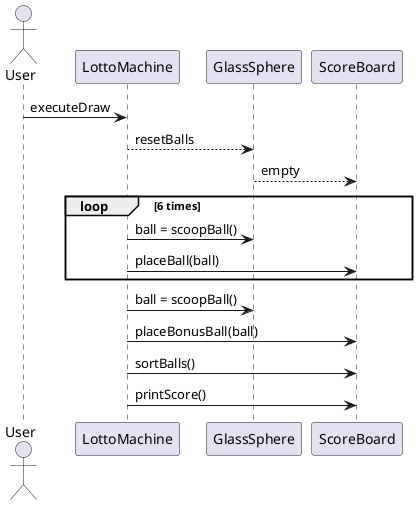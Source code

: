 @startuml
actor User
User -> LottoMachine: executeDraw
LottoMachine --> GlassSphere: resetBalls
GlassSphere --> ScoreBoard: empty
loop 6 times
      LottoMachine -> GlassSphere: ball = scoopBall()
      LottoMachine -> ScoreBoard: placeBall(ball)
end
LottoMachine -> GlassSphere: ball = scoopBall()
LottoMachine -> ScoreBoard: placeBonusBall(ball)
LottoMachine -> ScoreBoard: sortBalls()
LottoMachine -> ScoreBoard: printScore()
@enduml
